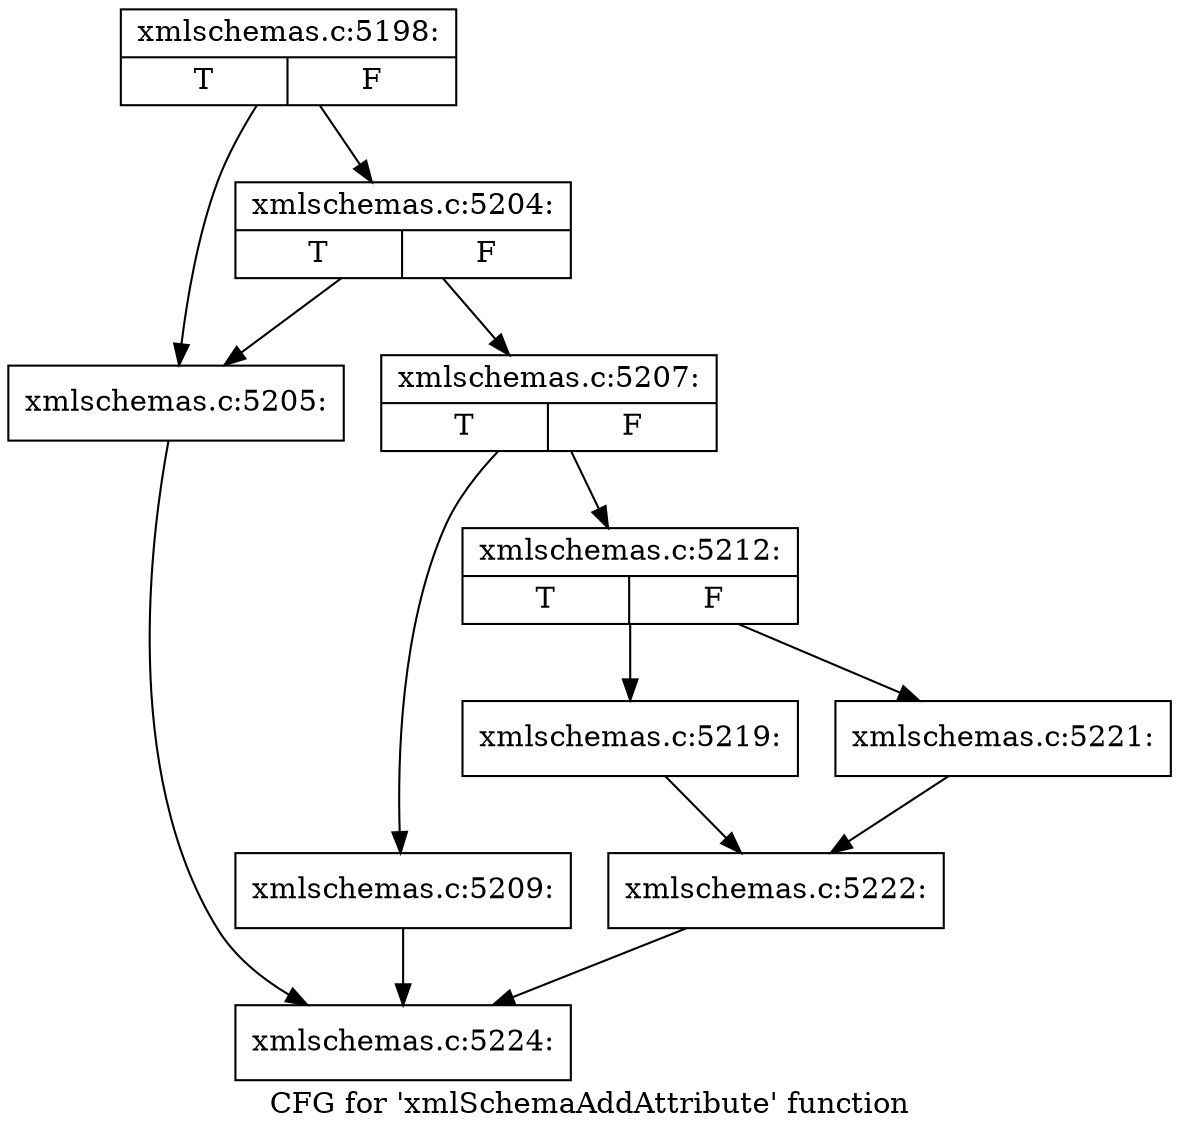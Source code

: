 digraph "CFG for 'xmlSchemaAddAttribute' function" {
	label="CFG for 'xmlSchemaAddAttribute' function";

	Node0x55d0261c9210 [shape=record,label="{xmlschemas.c:5198:|{<s0>T|<s1>F}}"];
	Node0x55d0261c9210 -> Node0x55d0261cab80;
	Node0x55d0261c9210 -> Node0x55d0261cac20;
	Node0x55d0261cac20 [shape=record,label="{xmlschemas.c:5204:|{<s0>T|<s1>F}}"];
	Node0x55d0261cac20 -> Node0x55d0261cab80;
	Node0x55d0261cac20 -> Node0x55d0261cabd0;
	Node0x55d0261cab80 [shape=record,label="{xmlschemas.c:5205:}"];
	Node0x55d0261cab80 -> Node0x55d0261c9260;
	Node0x55d0261cabd0 [shape=record,label="{xmlschemas.c:5207:|{<s0>T|<s1>F}}"];
	Node0x55d0261cabd0 -> Node0x55d0261cb5e0;
	Node0x55d0261cabd0 -> Node0x55d0261cb630;
	Node0x55d0261cb5e0 [shape=record,label="{xmlschemas.c:5209:}"];
	Node0x55d0261cb5e0 -> Node0x55d0261c9260;
	Node0x55d0261cb630 [shape=record,label="{xmlschemas.c:5212:|{<s0>T|<s1>F}}"];
	Node0x55d0261cb630 -> Node0x55d0261cc7f0;
	Node0x55d0261cb630 -> Node0x55d0261cc890;
	Node0x55d0261cc7f0 [shape=record,label="{xmlschemas.c:5219:}"];
	Node0x55d0261cc7f0 -> Node0x55d0261cc840;
	Node0x55d0261cc890 [shape=record,label="{xmlschemas.c:5221:}"];
	Node0x55d0261cc890 -> Node0x55d0261cc840;
	Node0x55d0261cc840 [shape=record,label="{xmlschemas.c:5222:}"];
	Node0x55d0261cc840 -> Node0x55d0261c9260;
	Node0x55d0261c9260 [shape=record,label="{xmlschemas.c:5224:}"];
}
